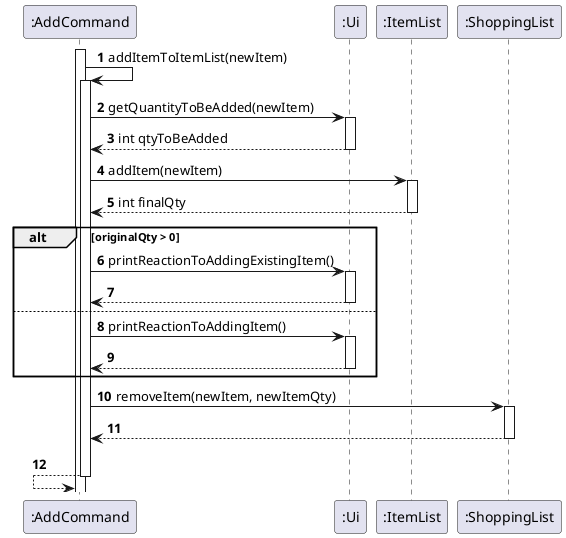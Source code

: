 @startuml
'https://plantuml.com/sequence-diagram

autonumber

activate ":AddCommand"

":AddCommand"-> ":AddCommand": addItemToItemList(newItem)
activate ":AddCommand"

":AddCommand" -> ":Ui": getQuantityToBeAdded(newItem)
activate ":Ui"
":AddCommand" <-- ":Ui": int qtyToBeAdded
deactivate ":Ui"

":AddCommand" -> ":ItemList": addItem(newItem)
activate ":ItemList"
":AddCommand" <-- ":ItemList": int finalQty
deactivate ":ItemList"

alt originalQty > 0

":AddCommand" -> ":Ui": printReactionToAddingExistingItem()
activate ":Ui"
":AddCommand" <-- ":Ui"
deactivate ":Ui"

else

":AddCommand" -> ":Ui": printReactionToAddingItem()
activate ":Ui"
":AddCommand" <-- ":Ui"
deactivate ":Ui"

end

":AddCommand" -> ":ShoppingList": removeItem(newItem, newItemQty)
activate ":ShoppingList"
":AddCommand" <-- ":ShoppingList"
deactivate ":ShoppingList"

":AddCommand" <-- ":AddCommand"

deactivate ":AddCommand"


@enduml